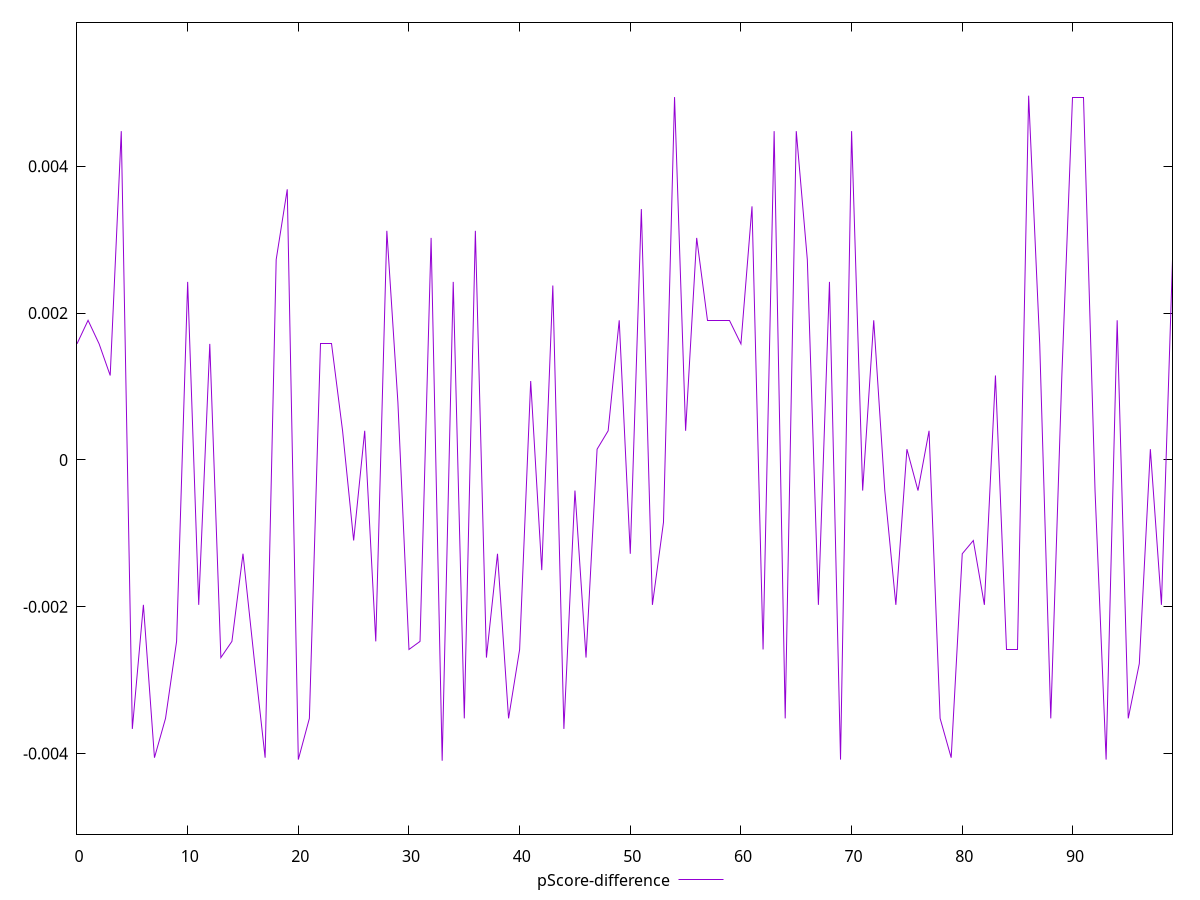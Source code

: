reset

$pScoreDifference <<EOF
0 0.001581059788503314
1 0.0019013285610610386
2 0.0015799204960953994
3 0.0011496773335717692
4 0.0044784697509384075
5 -0.0036652457519317783
6 -0.001975110893191162
7 -0.0040572416257010635
8 -0.003521667755853747
9 -0.0024724576342396165
10 0.00242498024234869
11 -0.001975110893191162
12 0.0015799204960953994
13 -0.0026936814313445745
14 -0.0024724576342396165
15 -0.001278968447243456
16 -0.0026936814313445745
17 -0.0040572416257010635
18 0.002728022348104847
19 0.0036859647694280073
20 -0.0040831018723639645
21 -0.003521667755853747
22 0.0015799204960953994
23 0.0015799204960953994
24 0.0003963601809720829
25 -0.001098353131700841
26 0.0003963601809720829
27 -0.0024724576342396165
28 0.0031204299984727846
29 0.000781526852782849
30 -0.0025828681533530407
31 -0.0024724576342396165
32 0.00302420932420594
33 -0.0040986485428589625
34 0.00242498024234869
35 -0.003521667755853747
36 0.0031204299984727846
37 -0.0026936814313445745
38 -0.001278968447243456
39 -0.003521667755853747
40 -0.0025828681533530407
41 0.001073928048188122
42 -0.0015017962895618742
43 0.002375379888866047
44 -0.0036652457519317783
45 -0.00041801480798633883
46 -0.0026936814313445745
47 0.00014554672919198097
48 0.0003963601809720829
49 0.0019013285610610386
50 -0.001278968447243456
51 0.00341660881275338
52 -0.001975110893191162
53 -0.0008509335941218887
54 0.004942257760971763
55 0.0003963601809720829
56 0.00302420932420594
57 0.0019013285610610386
58 0.0019013285610610386
59 0.0019013285610610386
60 0.0015799204960953994
61 0.003453942093399359
62 -0.0025828681533530407
63 0.0044784697509384075
64 -0.003521667755853747
65 0.0044784697509384075
66 0.002728022348104847
67 -0.001975110893191162
68 0.00242498024234869
69 -0.0040831018723639645
70 0.0044784697509384075
71 -0.00041801480798633883
72 0.0019013285610610386
73 -0.00041801480798633883
74 -0.001975110893191162
75 0.00014554672919198097
76 -0.00041801480798633883
77 0.0003963601809720829
78 -0.003521667755853747
79 -0.0040572416257010635
80 -0.001278968447243456
81 -0.0010983531316993977
82 -0.001975110893191162
83 0.0011496773335717692
84 -0.002582868153354373
85 -0.0025828681533530407
86 0.004961348995150355
87 0.0015799204960953994
88 -0.003521667755853747
89 0.0011496773335717692
90 0.004942257760971763
91 0.004942257760971763
92 -0.00041801480798633883
93 -0.0040831018723639645
94 0.0019013285610610386
95 -0.003521667755853747
96 -0.0027761783180929034
97 0.00014554672919198097
98 -0.001975110893191162
99 0.002728022348104847
EOF

set key outside below
set xrange [0:99]
set yrange [-0.0050986485428589625:0.005961348995150355]
set trange [-0.0050986485428589625:0.005961348995150355]
set terminal svg size 640, 500 enhanced background rgb 'white'
set output "reports/report_00031_2021-02-24T23-18-18.084Z/max-potential-fid/samples/music/pScore-difference/values.svg"

plot $pScoreDifference title "pScore-difference" with line

reset

